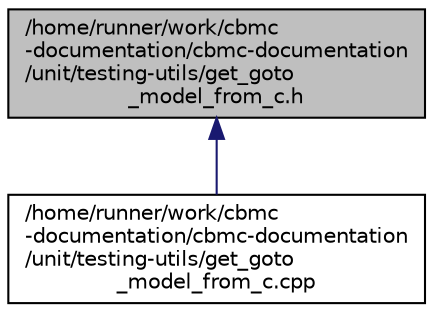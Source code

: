 digraph "/home/runner/work/cbmc-documentation/cbmc-documentation/unit/testing-utils/get_goto_model_from_c.h"
{
 // LATEX_PDF_SIZE
  bgcolor="transparent";
  edge [fontname="Helvetica",fontsize="10",labelfontname="Helvetica",labelfontsize="10"];
  node [fontname="Helvetica",fontsize="10",shape=record];
  Node1 [label="/home/runner/work/cbmc\l-documentation/cbmc-documentation\l/unit/testing-utils/get_goto\l_model_from_c.h",height=0.2,width=0.4,color="black", fillcolor="grey75", style="filled", fontcolor="black",tooltip=" "];
  Node1 -> Node2 [dir="back",color="midnightblue",fontsize="10",style="solid",fontname="Helvetica"];
  Node2 [label="/home/runner/work/cbmc\l-documentation/cbmc-documentation\l/unit/testing-utils/get_goto\l_model_from_c.cpp",height=0.2,width=0.4,color="black",URL="$get__goto__model__from__c_8cpp.html",tooltip=" "];
}
